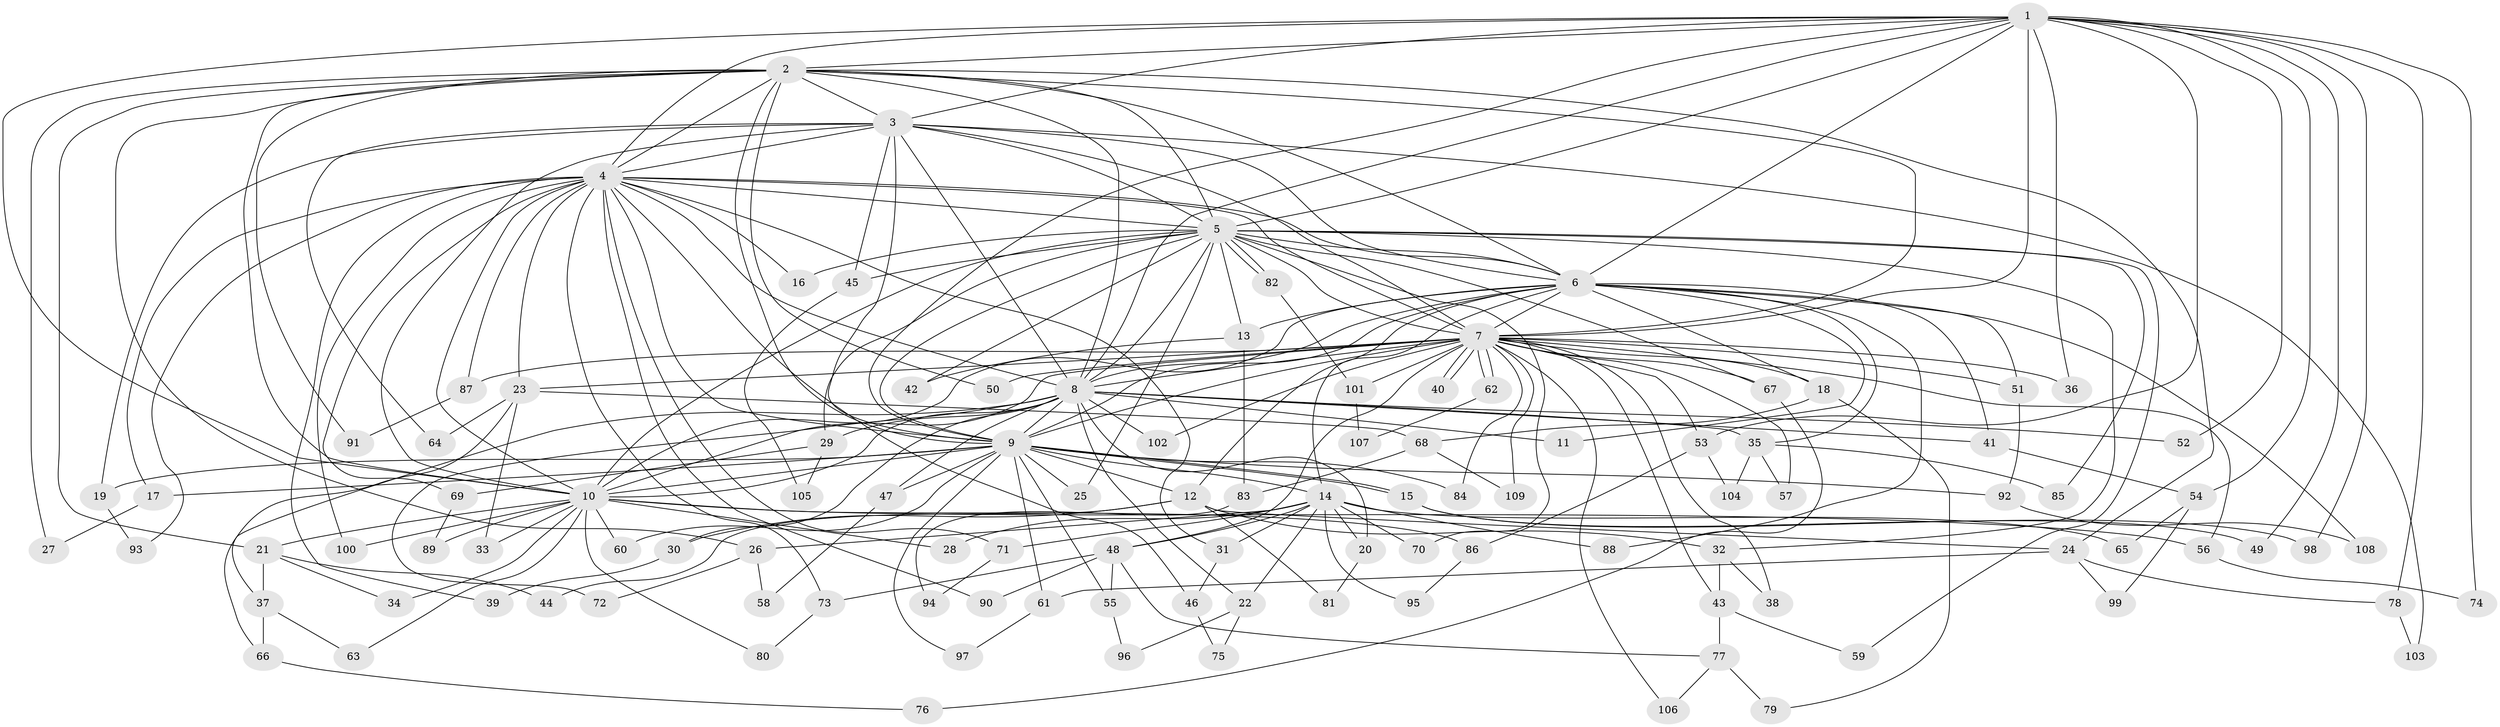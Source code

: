 // Generated by graph-tools (version 1.1) at 2025/01/03/09/25 03:01:33]
// undirected, 109 vertices, 243 edges
graph export_dot {
graph [start="1"]
  node [color=gray90,style=filled];
  1;
  2;
  3;
  4;
  5;
  6;
  7;
  8;
  9;
  10;
  11;
  12;
  13;
  14;
  15;
  16;
  17;
  18;
  19;
  20;
  21;
  22;
  23;
  24;
  25;
  26;
  27;
  28;
  29;
  30;
  31;
  32;
  33;
  34;
  35;
  36;
  37;
  38;
  39;
  40;
  41;
  42;
  43;
  44;
  45;
  46;
  47;
  48;
  49;
  50;
  51;
  52;
  53;
  54;
  55;
  56;
  57;
  58;
  59;
  60;
  61;
  62;
  63;
  64;
  65;
  66;
  67;
  68;
  69;
  70;
  71;
  72;
  73;
  74;
  75;
  76;
  77;
  78;
  79;
  80;
  81;
  82;
  83;
  84;
  85;
  86;
  87;
  88;
  89;
  90;
  91;
  92;
  93;
  94;
  95;
  96;
  97;
  98;
  99;
  100;
  101;
  102;
  103;
  104;
  105;
  106;
  107;
  108;
  109;
  1 -- 2;
  1 -- 3;
  1 -- 4;
  1 -- 5;
  1 -- 6;
  1 -- 7;
  1 -- 8;
  1 -- 9;
  1 -- 10;
  1 -- 36;
  1 -- 49;
  1 -- 52;
  1 -- 53;
  1 -- 54;
  1 -- 74;
  1 -- 78;
  1 -- 98;
  2 -- 3;
  2 -- 4;
  2 -- 5;
  2 -- 6;
  2 -- 7;
  2 -- 8;
  2 -- 9;
  2 -- 10;
  2 -- 21;
  2 -- 24;
  2 -- 26;
  2 -- 27;
  2 -- 50;
  2 -- 91;
  3 -- 4;
  3 -- 5;
  3 -- 6;
  3 -- 7;
  3 -- 8;
  3 -- 9;
  3 -- 10;
  3 -- 19;
  3 -- 45;
  3 -- 64;
  3 -- 103;
  4 -- 5;
  4 -- 6;
  4 -- 7;
  4 -- 8;
  4 -- 9;
  4 -- 10;
  4 -- 16;
  4 -- 17;
  4 -- 23;
  4 -- 31;
  4 -- 39;
  4 -- 46;
  4 -- 69;
  4 -- 71;
  4 -- 73;
  4 -- 87;
  4 -- 90;
  4 -- 93;
  4 -- 100;
  5 -- 6;
  5 -- 7;
  5 -- 8;
  5 -- 9;
  5 -- 10;
  5 -- 13;
  5 -- 16;
  5 -- 25;
  5 -- 29;
  5 -- 32;
  5 -- 42;
  5 -- 45;
  5 -- 59;
  5 -- 67;
  5 -- 70;
  5 -- 82;
  5 -- 82;
  5 -- 85;
  6 -- 7;
  6 -- 8;
  6 -- 9;
  6 -- 10;
  6 -- 11;
  6 -- 12;
  6 -- 13;
  6 -- 14;
  6 -- 18;
  6 -- 35;
  6 -- 41;
  6 -- 51;
  6 -- 88;
  6 -- 108;
  7 -- 8;
  7 -- 9;
  7 -- 10;
  7 -- 18;
  7 -- 23;
  7 -- 36;
  7 -- 38;
  7 -- 40;
  7 -- 40;
  7 -- 43;
  7 -- 48;
  7 -- 50;
  7 -- 51;
  7 -- 53;
  7 -- 56;
  7 -- 57;
  7 -- 62;
  7 -- 62;
  7 -- 67;
  7 -- 84;
  7 -- 87;
  7 -- 101;
  7 -- 102;
  7 -- 106;
  7 -- 109;
  8 -- 9;
  8 -- 10;
  8 -- 11;
  8 -- 20;
  8 -- 22;
  8 -- 29;
  8 -- 30;
  8 -- 35;
  8 -- 41;
  8 -- 47;
  8 -- 52;
  8 -- 66;
  8 -- 72;
  8 -- 102;
  9 -- 10;
  9 -- 12;
  9 -- 14;
  9 -- 15;
  9 -- 15;
  9 -- 17;
  9 -- 19;
  9 -- 25;
  9 -- 47;
  9 -- 55;
  9 -- 60;
  9 -- 61;
  9 -- 84;
  9 -- 92;
  9 -- 97;
  10 -- 21;
  10 -- 28;
  10 -- 33;
  10 -- 34;
  10 -- 56;
  10 -- 60;
  10 -- 63;
  10 -- 80;
  10 -- 86;
  10 -- 89;
  10 -- 100;
  12 -- 24;
  12 -- 30;
  12 -- 32;
  12 -- 44;
  12 -- 81;
  13 -- 42;
  13 -- 83;
  14 -- 20;
  14 -- 22;
  14 -- 26;
  14 -- 28;
  14 -- 31;
  14 -- 48;
  14 -- 65;
  14 -- 70;
  14 -- 71;
  14 -- 88;
  14 -- 95;
  15 -- 49;
  15 -- 98;
  17 -- 27;
  18 -- 68;
  18 -- 79;
  19 -- 93;
  20 -- 81;
  21 -- 34;
  21 -- 37;
  21 -- 44;
  22 -- 75;
  22 -- 96;
  23 -- 33;
  23 -- 37;
  23 -- 64;
  23 -- 68;
  24 -- 61;
  24 -- 78;
  24 -- 99;
  26 -- 58;
  26 -- 72;
  29 -- 69;
  29 -- 105;
  30 -- 39;
  31 -- 46;
  32 -- 38;
  32 -- 43;
  35 -- 57;
  35 -- 85;
  35 -- 104;
  37 -- 63;
  37 -- 66;
  41 -- 54;
  43 -- 59;
  43 -- 77;
  45 -- 105;
  46 -- 75;
  47 -- 58;
  48 -- 55;
  48 -- 73;
  48 -- 77;
  48 -- 90;
  51 -- 92;
  53 -- 86;
  53 -- 104;
  54 -- 65;
  54 -- 99;
  55 -- 96;
  56 -- 74;
  61 -- 97;
  62 -- 107;
  66 -- 76;
  67 -- 76;
  68 -- 83;
  68 -- 109;
  69 -- 89;
  71 -- 94;
  73 -- 80;
  77 -- 79;
  77 -- 106;
  78 -- 103;
  82 -- 101;
  83 -- 94;
  86 -- 95;
  87 -- 91;
  92 -- 108;
  101 -- 107;
}
